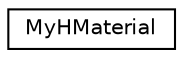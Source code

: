digraph "クラス階層図"
{
 // LATEX_PDF_SIZE
  edge [fontname="Helvetica",fontsize="10",labelfontname="Helvetica",labelfontsize="10"];
  node [fontname="Helvetica",fontsize="10",shape=record];
  rankdir="LR";
  Node0 [label="MyHMaterial",height=0.2,width=0.4,color="black", fillcolor="white", style="filled",URL="$struct_my_h_material.html",tooltip=" "];
}

